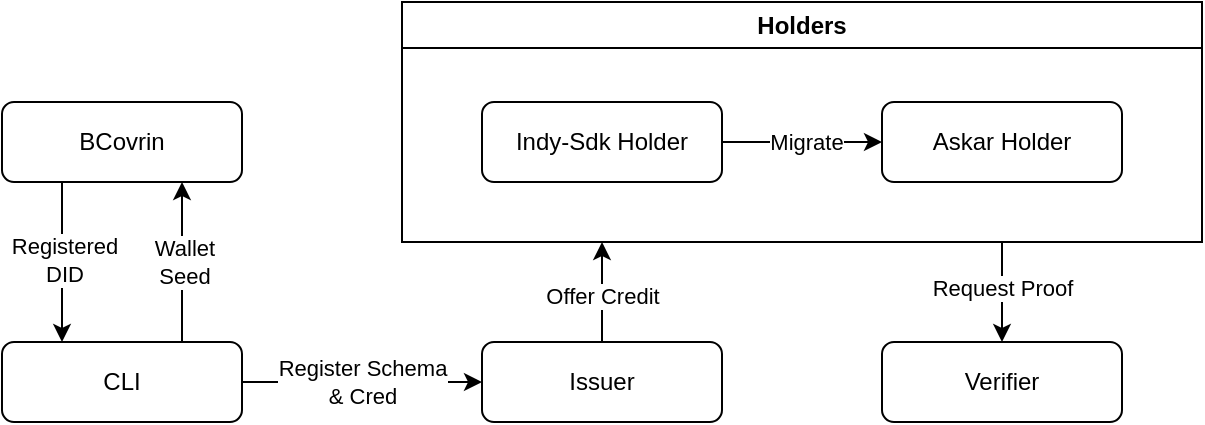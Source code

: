 <mxfile version="22.0.4" type="github">
  <diagram id="C5RBs43oDa-KdzZeNtuy" name="Page-1">
    <mxGraphModel dx="510" dy="664" grid="1" gridSize="10" guides="1" tooltips="1" connect="1" arrows="1" fold="1" page="1" pageScale="1" pageWidth="827" pageHeight="1169" math="0" shadow="0">
      <root>
        <mxCell id="WIyWlLk6GJQsqaUBKTNV-0" />
        <mxCell id="WIyWlLk6GJQsqaUBKTNV-1" parent="WIyWlLk6GJQsqaUBKTNV-0" />
        <mxCell id="SKKVtI3DhHCOVQB-XaRa-13" style="edgeStyle=orthogonalEdgeStyle;rounded=0;orthogonalLoop=1;jettySize=auto;html=1;exitX=0.25;exitY=1;exitDx=0;exitDy=0;entryX=0.25;entryY=0;entryDx=0;entryDy=0;" parent="WIyWlLk6GJQsqaUBKTNV-1" source="SKKVtI3DhHCOVQB-XaRa-9" target="SKKVtI3DhHCOVQB-XaRa-11" edge="1">
          <mxGeometry relative="1" as="geometry" />
        </mxCell>
        <mxCell id="SKKVtI3DhHCOVQB-XaRa-15" value="Registered &lt;br&gt;DID" style="edgeLabel;html=1;align=center;verticalAlign=middle;resizable=0;points=[];" parent="SKKVtI3DhHCOVQB-XaRa-13" vertex="1" connectable="0">
          <mxGeometry x="-0.033" y="1" relative="1" as="geometry">
            <mxPoint as="offset" />
          </mxGeometry>
        </mxCell>
        <mxCell id="SKKVtI3DhHCOVQB-XaRa-9" value="BCovrin" style="rounded=1;whiteSpace=wrap;html=1;" parent="WIyWlLk6GJQsqaUBKTNV-1" vertex="1">
          <mxGeometry x="80" y="160" width="120" height="40" as="geometry" />
        </mxCell>
        <mxCell id="SKKVtI3DhHCOVQB-XaRa-12" style="edgeStyle=orthogonalEdgeStyle;rounded=0;orthogonalLoop=1;jettySize=auto;html=1;exitX=0.75;exitY=0;exitDx=0;exitDy=0;entryX=0.75;entryY=1;entryDx=0;entryDy=0;" parent="WIyWlLk6GJQsqaUBKTNV-1" source="SKKVtI3DhHCOVQB-XaRa-11" target="SKKVtI3DhHCOVQB-XaRa-9" edge="1">
          <mxGeometry relative="1" as="geometry" />
        </mxCell>
        <mxCell id="SKKVtI3DhHCOVQB-XaRa-14" value="Wallet &lt;br&gt;Seed" style="edgeLabel;html=1;align=center;verticalAlign=middle;resizable=0;points=[];" parent="SKKVtI3DhHCOVQB-XaRa-12" vertex="1" connectable="0">
          <mxGeometry x="0.017" y="-1" relative="1" as="geometry">
            <mxPoint as="offset" />
          </mxGeometry>
        </mxCell>
        <mxCell id="SKKVtI3DhHCOVQB-XaRa-17" value="" style="edgeStyle=orthogonalEdgeStyle;rounded=0;orthogonalLoop=1;jettySize=auto;html=1;" parent="WIyWlLk6GJQsqaUBKTNV-1" source="SKKVtI3DhHCOVQB-XaRa-11" target="SKKVtI3DhHCOVQB-XaRa-16" edge="1">
          <mxGeometry relative="1" as="geometry" />
        </mxCell>
        <mxCell id="SKKVtI3DhHCOVQB-XaRa-19" value="Register Schema&lt;br&gt;&amp;amp; Cred" style="edgeLabel;html=1;align=center;verticalAlign=middle;resizable=0;points=[];" parent="SKKVtI3DhHCOVQB-XaRa-17" vertex="1" connectable="0">
          <mxGeometry x="-0.25" y="-1" relative="1" as="geometry">
            <mxPoint x="15" y="-1" as="offset" />
          </mxGeometry>
        </mxCell>
        <mxCell id="SKKVtI3DhHCOVQB-XaRa-11" value="CLI" style="rounded=1;whiteSpace=wrap;html=1;" parent="WIyWlLk6GJQsqaUBKTNV-1" vertex="1">
          <mxGeometry x="80" y="280" width="120" height="40" as="geometry" />
        </mxCell>
        <mxCell id="SKKVtI3DhHCOVQB-XaRa-27" style="edgeStyle=orthogonalEdgeStyle;rounded=0;orthogonalLoop=1;jettySize=auto;html=1;entryX=0.25;entryY=1;entryDx=0;entryDy=0;" parent="WIyWlLk6GJQsqaUBKTNV-1" source="SKKVtI3DhHCOVQB-XaRa-16" target="SKKVtI3DhHCOVQB-XaRa-33" edge="1">
          <mxGeometry relative="1" as="geometry">
            <mxPoint x="380" y="200" as="targetPoint" />
          </mxGeometry>
        </mxCell>
        <mxCell id="SKKVtI3DhHCOVQB-XaRa-34" value="Offer Credit" style="edgeLabel;html=1;align=center;verticalAlign=middle;resizable=0;points=[];" parent="SKKVtI3DhHCOVQB-XaRa-27" vertex="1" connectable="0">
          <mxGeometry x="-0.064" y="-2" relative="1" as="geometry">
            <mxPoint x="-2" as="offset" />
          </mxGeometry>
        </mxCell>
        <mxCell id="SKKVtI3DhHCOVQB-XaRa-16" value="Issuer" style="rounded=1;whiteSpace=wrap;html=1;" parent="WIyWlLk6GJQsqaUBKTNV-1" vertex="1">
          <mxGeometry x="320" y="280" width="120" height="40" as="geometry" />
        </mxCell>
        <mxCell id="SKKVtI3DhHCOVQB-XaRa-28" style="edgeStyle=orthogonalEdgeStyle;rounded=0;orthogonalLoop=1;jettySize=auto;html=1;entryX=0.5;entryY=0;entryDx=0;entryDy=0;exitX=0.75;exitY=1;exitDx=0;exitDy=0;" parent="WIyWlLk6GJQsqaUBKTNV-1" source="SKKVtI3DhHCOVQB-XaRa-33" target="SKKVtI3DhHCOVQB-XaRa-26" edge="1">
          <mxGeometry relative="1" as="geometry">
            <mxPoint x="580" y="200" as="sourcePoint" />
          </mxGeometry>
        </mxCell>
        <mxCell id="SKKVtI3DhHCOVQB-XaRa-29" value="Request Proof" style="edgeLabel;html=1;align=center;verticalAlign=middle;resizable=0;points=[];" parent="SKKVtI3DhHCOVQB-XaRa-28" vertex="1" connectable="0">
          <mxGeometry x="-0.085" y="3" relative="1" as="geometry">
            <mxPoint x="-3" as="offset" />
          </mxGeometry>
        </mxCell>
        <mxCell id="SKKVtI3DhHCOVQB-XaRa-26" value="Verifier" style="rounded=1;whiteSpace=wrap;html=1;" parent="WIyWlLk6GJQsqaUBKTNV-1" vertex="1">
          <mxGeometry x="520" y="280" width="120" height="40" as="geometry" />
        </mxCell>
        <mxCell id="SKKVtI3DhHCOVQB-XaRa-33" value="Holders" style="swimlane;whiteSpace=wrap;html=1;" parent="WIyWlLk6GJQsqaUBKTNV-1" vertex="1">
          <mxGeometry x="280" y="110" width="400" height="120" as="geometry" />
        </mxCell>
        <mxCell id="SKKVtI3DhHCOVQB-XaRa-22" value="Askar Holder" style="rounded=1;whiteSpace=wrap;html=1;" parent="SKKVtI3DhHCOVQB-XaRa-33" vertex="1">
          <mxGeometry x="240" y="50" width="120" height="40" as="geometry" />
        </mxCell>
        <mxCell id="SKKVtI3DhHCOVQB-XaRa-3" value="Indy-Sdk Holder" style="rounded=1;whiteSpace=wrap;html=1;" parent="SKKVtI3DhHCOVQB-XaRa-33" vertex="1">
          <mxGeometry x="40" y="50" width="120" height="40" as="geometry" />
        </mxCell>
        <mxCell id="SKKVtI3DhHCOVQB-XaRa-23" style="edgeStyle=orthogonalEdgeStyle;rounded=0;orthogonalLoop=1;jettySize=auto;html=1;entryX=0;entryY=0.5;entryDx=0;entryDy=0;" parent="SKKVtI3DhHCOVQB-XaRa-33" source="SKKVtI3DhHCOVQB-XaRa-3" target="SKKVtI3DhHCOVQB-XaRa-22" edge="1">
          <mxGeometry relative="1" as="geometry" />
        </mxCell>
        <mxCell id="SKKVtI3DhHCOVQB-XaRa-24" value="Migrate" style="edgeLabel;html=1;align=center;verticalAlign=middle;resizable=0;points=[];" parent="SKKVtI3DhHCOVQB-XaRa-23" vertex="1" connectable="0">
          <mxGeometry x="-0.144" y="2" relative="1" as="geometry">
            <mxPoint x="8" y="2" as="offset" />
          </mxGeometry>
        </mxCell>
      </root>
    </mxGraphModel>
  </diagram>
</mxfile>
